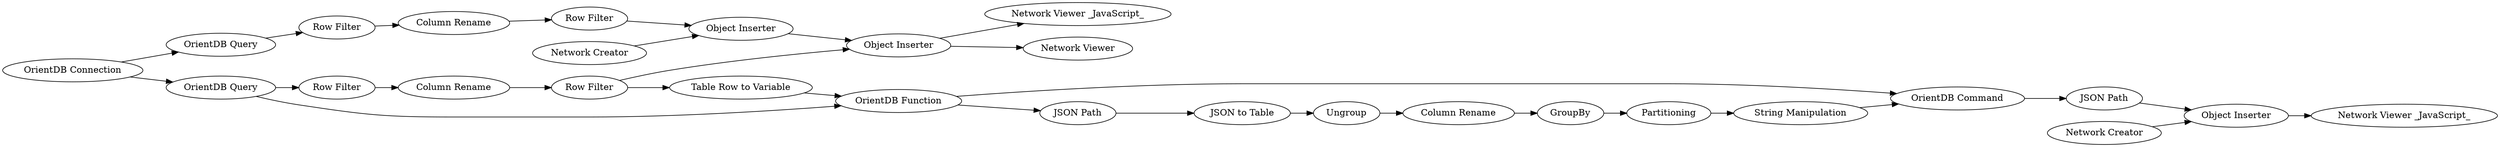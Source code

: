 digraph {
	1 [label="OrientDB Connection"]
	3 [label="Network Creator"]
	6 [label="Object Inserter"]
	7 [label="OrientDB Query"]
	8 [label="Row Filter"]
	9 [label="Network Viewer _JavaScript_"]
	21 [label="Network Viewer"]
	24 [label="Object Inserter"]
	25 [label="OrientDB Query"]
	26 [label="Row Filter"]
	35 [label="Table Row to Variable"]
	42 [label="OrientDB Function"]
	46 [label="OrientDB Command"]
	48 [label="String Manipulation"]
	38 [label="JSON Path"]
	39 [label=Ungroup]
	41 [label="JSON to Table"]
	47 [label="Column Rename"]
	50 [label="Column Rename"]
	51 [label="Column Rename"]
	53 [label="JSON Path"]
	54 [label="Object Inserter"]
	55 [label="Network Viewer _JavaScript_"]
	56 [label=GroupBy]
	57 [label=Partitioning]
	58 [label="Network Creator"]
	59 [label="Row Filter"]
	60 [label="Row Filter"]
	38 -> 41
	39 -> 47
	41 -> 39
	1 -> 7
	1 -> 25
	3 -> 6
	6 -> 24
	7 -> 8
	8 -> 51
	24 -> 21
	24 -> 9
	25 -> 26
	25 -> 42
	26 -> 50
	35 -> 42
	42 -> 46
	42 -> 38
	46 -> 53
	48 -> 46
	47 -> 56
	50 -> 60
	51 -> 59
	53 -> 54
	54 -> 55
	56 -> 57
	57 -> 48
	58 -> 54
	59 -> 6
	60 -> 35
	60 -> 24
	rankdir=LR
}
